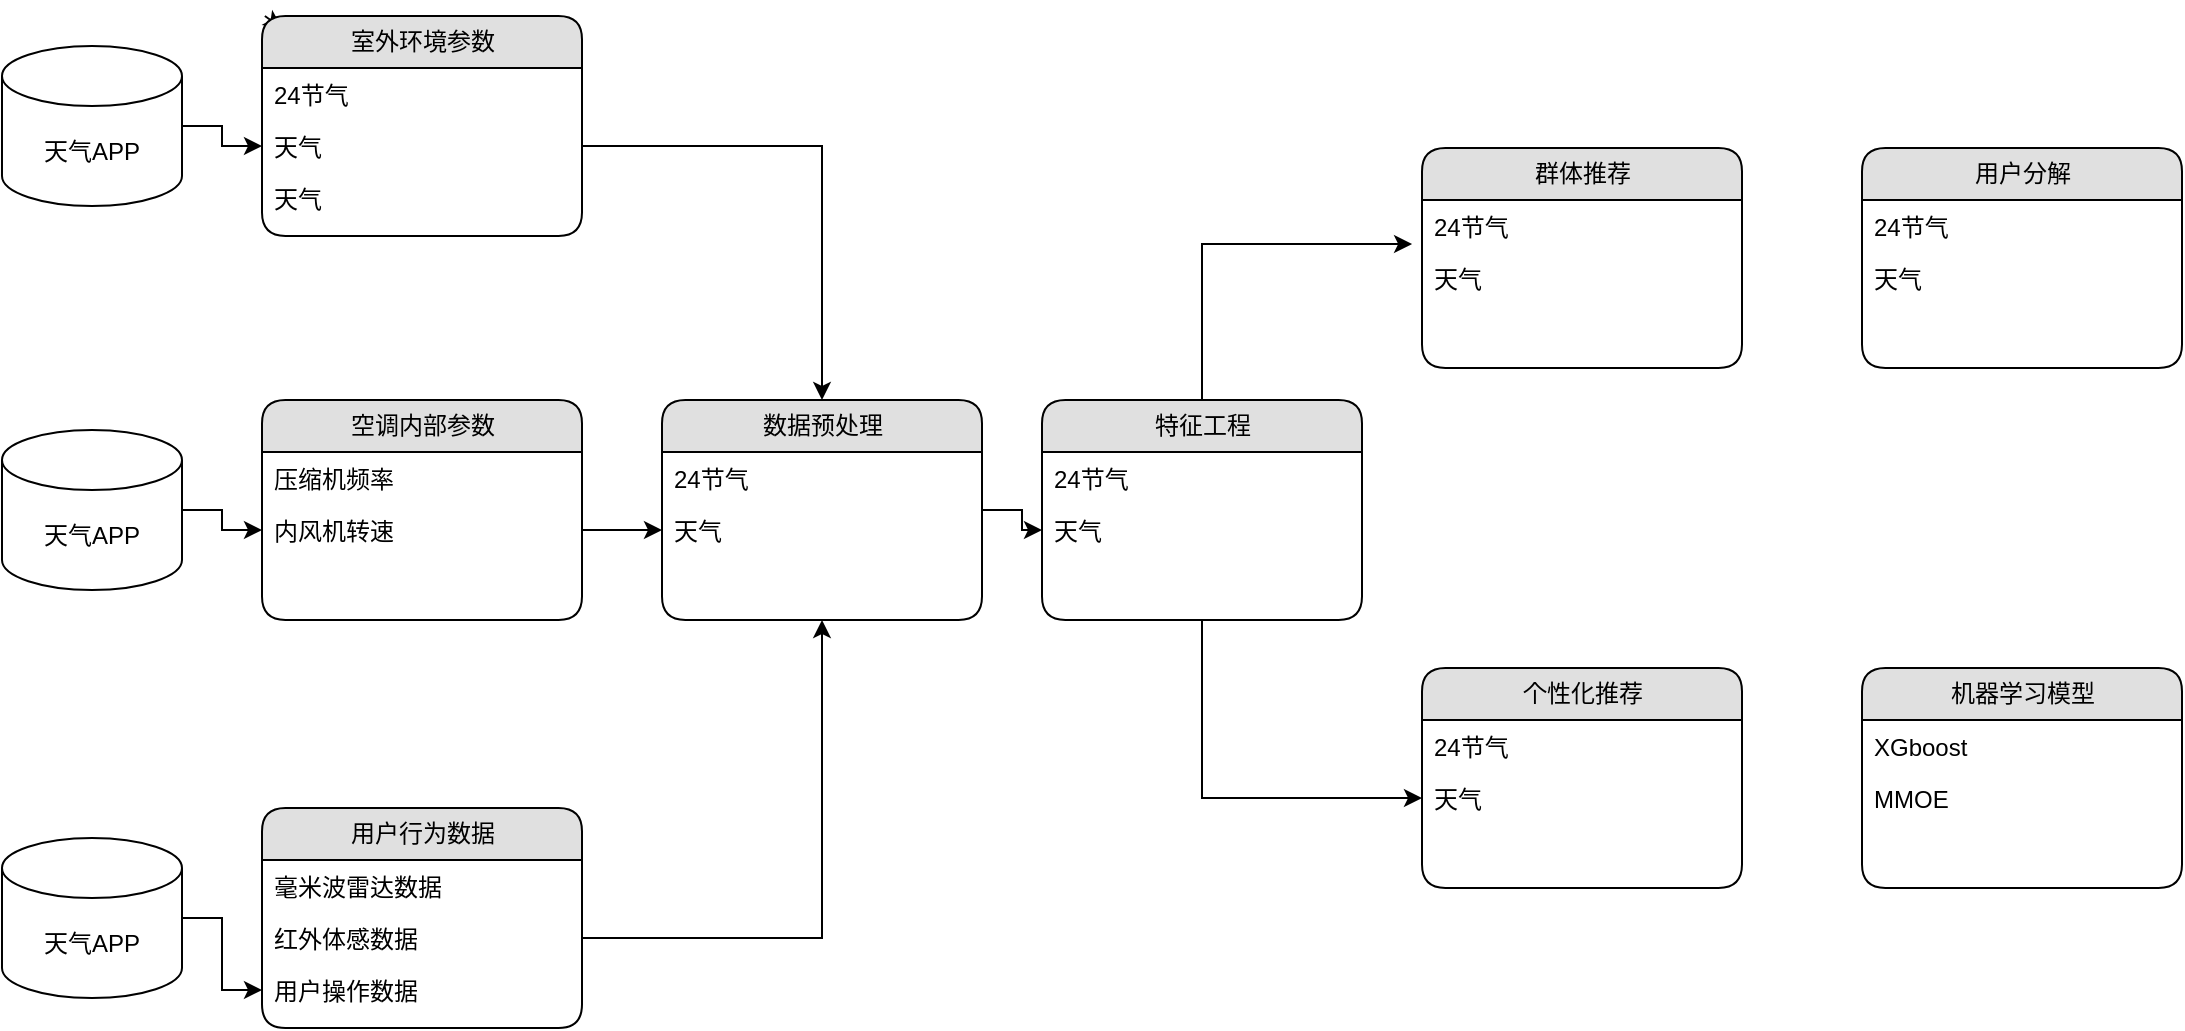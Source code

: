 <mxfile version="20.8.17" type="github" pages="2">
  <diagram name="Page-1" id="b520641d-4fe3-3701-9064-5fc419738815">
    <mxGraphModel dx="1687" dy="899" grid="1" gridSize="10" guides="1" tooltips="1" connect="1" arrows="1" fold="1" page="1" pageScale="1" pageWidth="1100" pageHeight="850" background="none" math="0" shadow="0">
      <root>
        <mxCell id="0" />
        <mxCell id="1" parent="0" />
        <mxCell id="21ea969265ad0168-14" value="空调内部参数" style="swimlane;html=1;fontStyle=0;childLayout=stackLayout;horizontal=1;startSize=26;fillColor=#e0e0e0;horizontalStack=0;resizeParent=1;resizeLast=0;collapsible=1;marginBottom=0;swimlaneFillColor=#ffffff;align=center;rounded=1;shadow=0;comic=0;labelBackgroundColor=none;strokeWidth=1;fontFamily=Verdana;fontSize=12" parent="1" vertex="1">
          <mxGeometry x="160" y="266" width="160" height="110" as="geometry" />
        </mxCell>
        <mxCell id="21ea969265ad0168-15" value="压缩机频率" style="text;html=1;strokeColor=none;fillColor=none;spacingLeft=4;spacingRight=4;whiteSpace=wrap;overflow=hidden;rotatable=0;points=[[0,0.5],[1,0.5]];portConstraint=eastwest;" parent="21ea969265ad0168-14" vertex="1">
          <mxGeometry y="26" width="160" height="26" as="geometry" />
        </mxCell>
        <mxCell id="21ea969265ad0168-16" value="内风机转速" style="text;html=1;strokeColor=none;fillColor=none;spacingLeft=4;spacingRight=4;whiteSpace=wrap;overflow=hidden;rotatable=0;points=[[0,0.5],[1,0.5]];portConstraint=eastwest;" parent="21ea969265ad0168-14" vertex="1">
          <mxGeometry y="52" width="160" height="26" as="geometry" />
        </mxCell>
        <mxCell id="qEQCp3JTgx6lvvEsPJTC-1" value="用户行为数据" style="swimlane;html=1;fontStyle=0;childLayout=stackLayout;horizontal=1;startSize=26;fillColor=#e0e0e0;horizontalStack=0;resizeParent=1;resizeLast=0;collapsible=1;marginBottom=0;swimlaneFillColor=#ffffff;align=center;rounded=1;shadow=0;comic=0;labelBackgroundColor=none;strokeWidth=1;fontFamily=Verdana;fontSize=12" vertex="1" parent="1">
          <mxGeometry x="160" y="470" width="160" height="110" as="geometry" />
        </mxCell>
        <mxCell id="qEQCp3JTgx6lvvEsPJTC-2" value="毫米波雷达数据&lt;span style=&quot;white-space: pre;&quot;&gt;	&lt;/span&gt;" style="text;html=1;strokeColor=none;fillColor=none;spacingLeft=4;spacingRight=4;whiteSpace=wrap;overflow=hidden;rotatable=0;points=[[0,0.5],[1,0.5]];portConstraint=eastwest;" vertex="1" parent="qEQCp3JTgx6lvvEsPJTC-1">
          <mxGeometry y="26" width="160" height="26" as="geometry" />
        </mxCell>
        <mxCell id="qEQCp3JTgx6lvvEsPJTC-3" value="红外体感数据" style="text;html=1;strokeColor=none;fillColor=none;spacingLeft=4;spacingRight=4;whiteSpace=wrap;overflow=hidden;rotatable=0;points=[[0,0.5],[1,0.5]];portConstraint=eastwest;" vertex="1" parent="qEQCp3JTgx6lvvEsPJTC-1">
          <mxGeometry y="52" width="160" height="26" as="geometry" />
        </mxCell>
        <mxCell id="qEQCp3JTgx6lvvEsPJTC-7" value="用户操作数据" style="text;html=1;strokeColor=none;fillColor=none;spacingLeft=4;spacingRight=4;whiteSpace=wrap;overflow=hidden;rotatable=0;points=[[0,0.5],[1,0.5]];portConstraint=eastwest;" vertex="1" parent="qEQCp3JTgx6lvvEsPJTC-1">
          <mxGeometry y="78" width="160" height="26" as="geometry" />
        </mxCell>
        <mxCell id="qEQCp3JTgx6lvvEsPJTC-19" value="" style="edgeStyle=orthogonalEdgeStyle;rounded=0;orthogonalLoop=1;jettySize=auto;html=1;" edge="1" parent="1" source="qEQCp3JTgx6lvvEsPJTC-4" target="21ea969265ad0168-8">
          <mxGeometry relative="1" as="geometry" />
        </mxCell>
        <mxCell id="qEQCp3JTgx6lvvEsPJTC-4" value="天气APP" style="shape=cylinder3;whiteSpace=wrap;html=1;boundedLbl=1;backgroundOutline=1;size=15;" vertex="1" parent="1">
          <mxGeometry x="30" y="89" width="90" height="80" as="geometry" />
        </mxCell>
        <mxCell id="qEQCp3JTgx6lvvEsPJTC-18" value="" style="edgeStyle=orthogonalEdgeStyle;rounded=0;orthogonalLoop=1;jettySize=auto;html=1;" edge="1" parent="1" source="qEQCp3JTgx6lvvEsPJTC-5" target="21ea969265ad0168-16">
          <mxGeometry relative="1" as="geometry" />
        </mxCell>
        <mxCell id="qEQCp3JTgx6lvvEsPJTC-5" value="天气APP" style="shape=cylinder3;whiteSpace=wrap;html=1;boundedLbl=1;backgroundOutline=1;size=15;" vertex="1" parent="1">
          <mxGeometry x="30" y="281" width="90" height="80" as="geometry" />
        </mxCell>
        <mxCell id="qEQCp3JTgx6lvvEsPJTC-20" value="" style="edgeStyle=orthogonalEdgeStyle;rounded=0;orthogonalLoop=1;jettySize=auto;html=1;" edge="1" parent="1" source="qEQCp3JTgx6lvvEsPJTC-6" target="qEQCp3JTgx6lvvEsPJTC-7">
          <mxGeometry relative="1" as="geometry" />
        </mxCell>
        <mxCell id="qEQCp3JTgx6lvvEsPJTC-6" value="天气APP" style="shape=cylinder3;whiteSpace=wrap;html=1;boundedLbl=1;backgroundOutline=1;size=15;" vertex="1" parent="1">
          <mxGeometry x="30" y="485" width="90" height="80" as="geometry" />
        </mxCell>
        <mxCell id="qEQCp3JTgx6lvvEsPJTC-9" value="" style="endArrow=classic;html=1;rounded=0;startArrow=none;" edge="1" parent="1" source="21ea969265ad0168-6">
          <mxGeometry width="50" height="50" relative="1" as="geometry">
            <mxPoint x="120" y="130" as="sourcePoint" />
            <mxPoint x="170" y="80" as="targetPoint" />
          </mxGeometry>
        </mxCell>
        <mxCell id="21ea969265ad0168-6" value="室外环境参数" style="swimlane;html=1;fontStyle=0;childLayout=stackLayout;horizontal=1;startSize=26;fillColor=#e0e0e0;horizontalStack=0;resizeParent=1;resizeLast=0;collapsible=1;marginBottom=0;swimlaneFillColor=#ffffff;align=center;rounded=1;shadow=0;comic=0;labelBackgroundColor=none;strokeWidth=1;fontFamily=Verdana;fontSize=12" parent="1" vertex="1">
          <mxGeometry x="160" y="74" width="160" height="110" as="geometry">
            <mxRectangle x="160" y="74" width="90" height="30" as="alternateBounds" />
          </mxGeometry>
        </mxCell>
        <mxCell id="21ea969265ad0168-7" value="24节气" style="text;html=1;strokeColor=none;fillColor=none;spacingLeft=4;spacingRight=4;whiteSpace=wrap;overflow=hidden;rotatable=0;points=[[0,0.5],[1,0.5]];portConstraint=eastwest;" parent="21ea969265ad0168-6" vertex="1">
          <mxGeometry y="26" width="160" height="26" as="geometry" />
        </mxCell>
        <mxCell id="21ea969265ad0168-8" value="天气" style="text;html=1;strokeColor=none;fillColor=none;spacingLeft=4;spacingRight=4;whiteSpace=wrap;overflow=hidden;rotatable=0;points=[[0,0.5],[1,0.5]];portConstraint=eastwest;" parent="21ea969265ad0168-6" vertex="1">
          <mxGeometry y="52" width="160" height="26" as="geometry" />
        </mxCell>
        <mxCell id="qEQCp3JTgx6lvvEsPJTC-38" value="天气" style="text;html=1;strokeColor=none;fillColor=none;spacingLeft=4;spacingRight=4;whiteSpace=wrap;overflow=hidden;rotatable=0;points=[[0,0.5],[1,0.5]];portConstraint=eastwest;" vertex="1" parent="21ea969265ad0168-6">
          <mxGeometry y="78" width="160" height="26" as="geometry" />
        </mxCell>
        <mxCell id="qEQCp3JTgx6lvvEsPJTC-45" value="" style="edgeStyle=orthogonalEdgeStyle;rounded=0;orthogonalLoop=1;jettySize=auto;html=1;" edge="1" parent="1" source="qEQCp3JTgx6lvvEsPJTC-21" target="qEQCp3JTgx6lvvEsPJTC-26">
          <mxGeometry relative="1" as="geometry" />
        </mxCell>
        <mxCell id="qEQCp3JTgx6lvvEsPJTC-21" value="数据预处理" style="swimlane;html=1;fontStyle=0;childLayout=stackLayout;horizontal=1;startSize=26;fillColor=#e0e0e0;horizontalStack=0;resizeParent=1;resizeLast=0;collapsible=1;marginBottom=0;swimlaneFillColor=#ffffff;align=center;rounded=1;shadow=0;comic=0;labelBackgroundColor=none;strokeWidth=1;fontFamily=Verdana;fontSize=12" vertex="1" parent="1">
          <mxGeometry x="360" y="266" width="160" height="110" as="geometry">
            <mxRectangle x="160" y="74" width="90" height="30" as="alternateBounds" />
          </mxGeometry>
        </mxCell>
        <mxCell id="qEQCp3JTgx6lvvEsPJTC-22" value="24节气" style="text;html=1;strokeColor=none;fillColor=none;spacingLeft=4;spacingRight=4;whiteSpace=wrap;overflow=hidden;rotatable=0;points=[[0,0.5],[1,0.5]];portConstraint=eastwest;" vertex="1" parent="qEQCp3JTgx6lvvEsPJTC-21">
          <mxGeometry y="26" width="160" height="26" as="geometry" />
        </mxCell>
        <mxCell id="qEQCp3JTgx6lvvEsPJTC-23" value="天气" style="text;html=1;strokeColor=none;fillColor=none;spacingLeft=4;spacingRight=4;whiteSpace=wrap;overflow=hidden;rotatable=0;points=[[0,0.5],[1,0.5]];portConstraint=eastwest;" vertex="1" parent="qEQCp3JTgx6lvvEsPJTC-21">
          <mxGeometry y="52" width="160" height="26" as="geometry" />
        </mxCell>
        <mxCell id="qEQCp3JTgx6lvvEsPJTC-47" style="edgeStyle=orthogonalEdgeStyle;rounded=0;orthogonalLoop=1;jettySize=auto;html=1;entryX=0;entryY=0.5;entryDx=0;entryDy=0;" edge="1" parent="1" source="qEQCp3JTgx6lvvEsPJTC-24" target="qEQCp3JTgx6lvvEsPJTC-36">
          <mxGeometry relative="1" as="geometry" />
        </mxCell>
        <mxCell id="qEQCp3JTgx6lvvEsPJTC-48" style="edgeStyle=orthogonalEdgeStyle;rounded=0;orthogonalLoop=1;jettySize=auto;html=1;entryX=-0.031;entryY=-0.154;entryDx=0;entryDy=0;entryPerimeter=0;" edge="1" parent="1" source="qEQCp3JTgx6lvvEsPJTC-24" target="qEQCp3JTgx6lvvEsPJTC-30">
          <mxGeometry relative="1" as="geometry" />
        </mxCell>
        <mxCell id="qEQCp3JTgx6lvvEsPJTC-24" value="特征工程" style="swimlane;html=1;fontStyle=0;childLayout=stackLayout;horizontal=1;startSize=26;fillColor=#e0e0e0;horizontalStack=0;resizeParent=1;resizeLast=0;collapsible=1;marginBottom=0;swimlaneFillColor=#ffffff;align=center;rounded=1;shadow=0;comic=0;labelBackgroundColor=none;strokeWidth=1;fontFamily=Verdana;fontSize=12" vertex="1" parent="1">
          <mxGeometry x="550" y="266" width="160" height="110" as="geometry">
            <mxRectangle x="160" y="74" width="90" height="30" as="alternateBounds" />
          </mxGeometry>
        </mxCell>
        <mxCell id="qEQCp3JTgx6lvvEsPJTC-25" value="24节气" style="text;html=1;strokeColor=none;fillColor=none;spacingLeft=4;spacingRight=4;whiteSpace=wrap;overflow=hidden;rotatable=0;points=[[0,0.5],[1,0.5]];portConstraint=eastwest;" vertex="1" parent="qEQCp3JTgx6lvvEsPJTC-24">
          <mxGeometry y="26" width="160" height="26" as="geometry" />
        </mxCell>
        <mxCell id="qEQCp3JTgx6lvvEsPJTC-26" value="天气" style="text;html=1;strokeColor=none;fillColor=none;spacingLeft=4;spacingRight=4;whiteSpace=wrap;overflow=hidden;rotatable=0;points=[[0,0.5],[1,0.5]];portConstraint=eastwest;" vertex="1" parent="qEQCp3JTgx6lvvEsPJTC-24">
          <mxGeometry y="52" width="160" height="26" as="geometry" />
        </mxCell>
        <mxCell id="qEQCp3JTgx6lvvEsPJTC-28" value="群体推荐" style="swimlane;html=1;fontStyle=0;childLayout=stackLayout;horizontal=1;startSize=26;fillColor=#e0e0e0;horizontalStack=0;resizeParent=1;resizeLast=0;collapsible=1;marginBottom=0;swimlaneFillColor=#ffffff;align=center;rounded=1;shadow=0;comic=0;labelBackgroundColor=none;strokeWidth=1;fontFamily=Verdana;fontSize=12" vertex="1" parent="1">
          <mxGeometry x="740" y="140" width="160" height="110" as="geometry">
            <mxRectangle x="160" y="74" width="90" height="30" as="alternateBounds" />
          </mxGeometry>
        </mxCell>
        <mxCell id="qEQCp3JTgx6lvvEsPJTC-29" value="24节气" style="text;html=1;strokeColor=none;fillColor=none;spacingLeft=4;spacingRight=4;whiteSpace=wrap;overflow=hidden;rotatable=0;points=[[0,0.5],[1,0.5]];portConstraint=eastwest;" vertex="1" parent="qEQCp3JTgx6lvvEsPJTC-28">
          <mxGeometry y="26" width="160" height="26" as="geometry" />
        </mxCell>
        <mxCell id="qEQCp3JTgx6lvvEsPJTC-30" value="天气" style="text;html=1;strokeColor=none;fillColor=none;spacingLeft=4;spacingRight=4;whiteSpace=wrap;overflow=hidden;rotatable=0;points=[[0,0.5],[1,0.5]];portConstraint=eastwest;" vertex="1" parent="qEQCp3JTgx6lvvEsPJTC-28">
          <mxGeometry y="52" width="160" height="26" as="geometry" />
        </mxCell>
        <mxCell id="qEQCp3JTgx6lvvEsPJTC-34" value="个性化推荐" style="swimlane;html=1;fontStyle=0;childLayout=stackLayout;horizontal=1;startSize=26;fillColor=#e0e0e0;horizontalStack=0;resizeParent=1;resizeLast=0;collapsible=1;marginBottom=0;swimlaneFillColor=#ffffff;align=center;rounded=1;shadow=0;comic=0;labelBackgroundColor=none;strokeWidth=1;fontFamily=Verdana;fontSize=12" vertex="1" parent="1">
          <mxGeometry x="740" y="400" width="160" height="110" as="geometry">
            <mxRectangle x="160" y="74" width="90" height="30" as="alternateBounds" />
          </mxGeometry>
        </mxCell>
        <mxCell id="qEQCp3JTgx6lvvEsPJTC-35" value="24节气" style="text;html=1;strokeColor=none;fillColor=none;spacingLeft=4;spacingRight=4;whiteSpace=wrap;overflow=hidden;rotatable=0;points=[[0,0.5],[1,0.5]];portConstraint=eastwest;" vertex="1" parent="qEQCp3JTgx6lvvEsPJTC-34">
          <mxGeometry y="26" width="160" height="26" as="geometry" />
        </mxCell>
        <mxCell id="qEQCp3JTgx6lvvEsPJTC-36" value="天气" style="text;html=1;strokeColor=none;fillColor=none;spacingLeft=4;spacingRight=4;whiteSpace=wrap;overflow=hidden;rotatable=0;points=[[0,0.5],[1,0.5]];portConstraint=eastwest;" vertex="1" parent="qEQCp3JTgx6lvvEsPJTC-34">
          <mxGeometry y="52" width="160" height="26" as="geometry" />
        </mxCell>
        <mxCell id="qEQCp3JTgx6lvvEsPJTC-37" value="" style="edgeStyle=orthogonalEdgeStyle;rounded=0;orthogonalLoop=1;jettySize=auto;html=1;" edge="1" parent="1" source="21ea969265ad0168-16" target="qEQCp3JTgx6lvvEsPJTC-23">
          <mxGeometry relative="1" as="geometry" />
        </mxCell>
        <mxCell id="qEQCp3JTgx6lvvEsPJTC-43" style="edgeStyle=orthogonalEdgeStyle;rounded=0;orthogonalLoop=1;jettySize=auto;html=1;entryX=0.5;entryY=0;entryDx=0;entryDy=0;" edge="1" parent="1" source="21ea969265ad0168-8" target="qEQCp3JTgx6lvvEsPJTC-21">
          <mxGeometry relative="1" as="geometry" />
        </mxCell>
        <mxCell id="qEQCp3JTgx6lvvEsPJTC-44" style="edgeStyle=orthogonalEdgeStyle;rounded=0;orthogonalLoop=1;jettySize=auto;html=1;entryX=0.5;entryY=1;entryDx=0;entryDy=0;" edge="1" parent="1" source="qEQCp3JTgx6lvvEsPJTC-3" target="qEQCp3JTgx6lvvEsPJTC-21">
          <mxGeometry relative="1" as="geometry" />
        </mxCell>
        <mxCell id="bKdx1L2GCDr0jansWfzj-1" value="用户分解" style="swimlane;html=1;fontStyle=0;childLayout=stackLayout;horizontal=1;startSize=26;fillColor=#e0e0e0;horizontalStack=0;resizeParent=1;resizeLast=0;collapsible=1;marginBottom=0;swimlaneFillColor=#ffffff;align=center;rounded=1;shadow=0;comic=0;labelBackgroundColor=none;strokeWidth=1;fontFamily=Verdana;fontSize=12" vertex="1" parent="1">
          <mxGeometry x="960" y="140" width="160" height="110" as="geometry">
            <mxRectangle x="160" y="74" width="90" height="30" as="alternateBounds" />
          </mxGeometry>
        </mxCell>
        <mxCell id="bKdx1L2GCDr0jansWfzj-2" value="24节气" style="text;html=1;strokeColor=none;fillColor=none;spacingLeft=4;spacingRight=4;whiteSpace=wrap;overflow=hidden;rotatable=0;points=[[0,0.5],[1,0.5]];portConstraint=eastwest;" vertex="1" parent="bKdx1L2GCDr0jansWfzj-1">
          <mxGeometry y="26" width="160" height="26" as="geometry" />
        </mxCell>
        <mxCell id="bKdx1L2GCDr0jansWfzj-3" value="天气" style="text;html=1;strokeColor=none;fillColor=none;spacingLeft=4;spacingRight=4;whiteSpace=wrap;overflow=hidden;rotatable=0;points=[[0,0.5],[1,0.5]];portConstraint=eastwest;" vertex="1" parent="bKdx1L2GCDr0jansWfzj-1">
          <mxGeometry y="52" width="160" height="26" as="geometry" />
        </mxCell>
        <mxCell id="bKdx1L2GCDr0jansWfzj-4" value="机器学习模型" style="swimlane;html=1;fontStyle=0;childLayout=stackLayout;horizontal=1;startSize=26;fillColor=#e0e0e0;horizontalStack=0;resizeParent=1;resizeLast=0;collapsible=1;marginBottom=0;swimlaneFillColor=#ffffff;align=center;rounded=1;shadow=0;comic=0;labelBackgroundColor=none;strokeWidth=1;fontFamily=Verdana;fontSize=12" vertex="1" parent="1">
          <mxGeometry x="960" y="400" width="160" height="110" as="geometry">
            <mxRectangle x="160" y="74" width="90" height="30" as="alternateBounds" />
          </mxGeometry>
        </mxCell>
        <mxCell id="bKdx1L2GCDr0jansWfzj-5" value="XGboost" style="text;html=1;strokeColor=none;fillColor=none;spacingLeft=4;spacingRight=4;whiteSpace=wrap;overflow=hidden;rotatable=0;points=[[0,0.5],[1,0.5]];portConstraint=eastwest;" vertex="1" parent="bKdx1L2GCDr0jansWfzj-4">
          <mxGeometry y="26" width="160" height="26" as="geometry" />
        </mxCell>
        <mxCell id="bKdx1L2GCDr0jansWfzj-6" value="MMOE" style="text;html=1;strokeColor=none;fillColor=none;spacingLeft=4;spacingRight=4;whiteSpace=wrap;overflow=hidden;rotatable=0;points=[[0,0.5],[1,0.5]];portConstraint=eastwest;" vertex="1" parent="bKdx1L2GCDr0jansWfzj-4">
          <mxGeometry y="52" width="160" height="28" as="geometry" />
        </mxCell>
      </root>
    </mxGraphModel>
  </diagram>
  <diagram id="VZa7zdv7P9atgnzv2wrH" name="第 2 页">
    <mxGraphModel dx="1434" dy="764" grid="1" gridSize="10" guides="1" tooltips="1" connect="1" arrows="1" fold="1" page="1" pageScale="1" pageWidth="1100" pageHeight="850" math="0" shadow="0">
      <root>
        <mxCell id="0" />
        <mxCell id="1" parent="0" />
      </root>
    </mxGraphModel>
  </diagram>
</mxfile>
